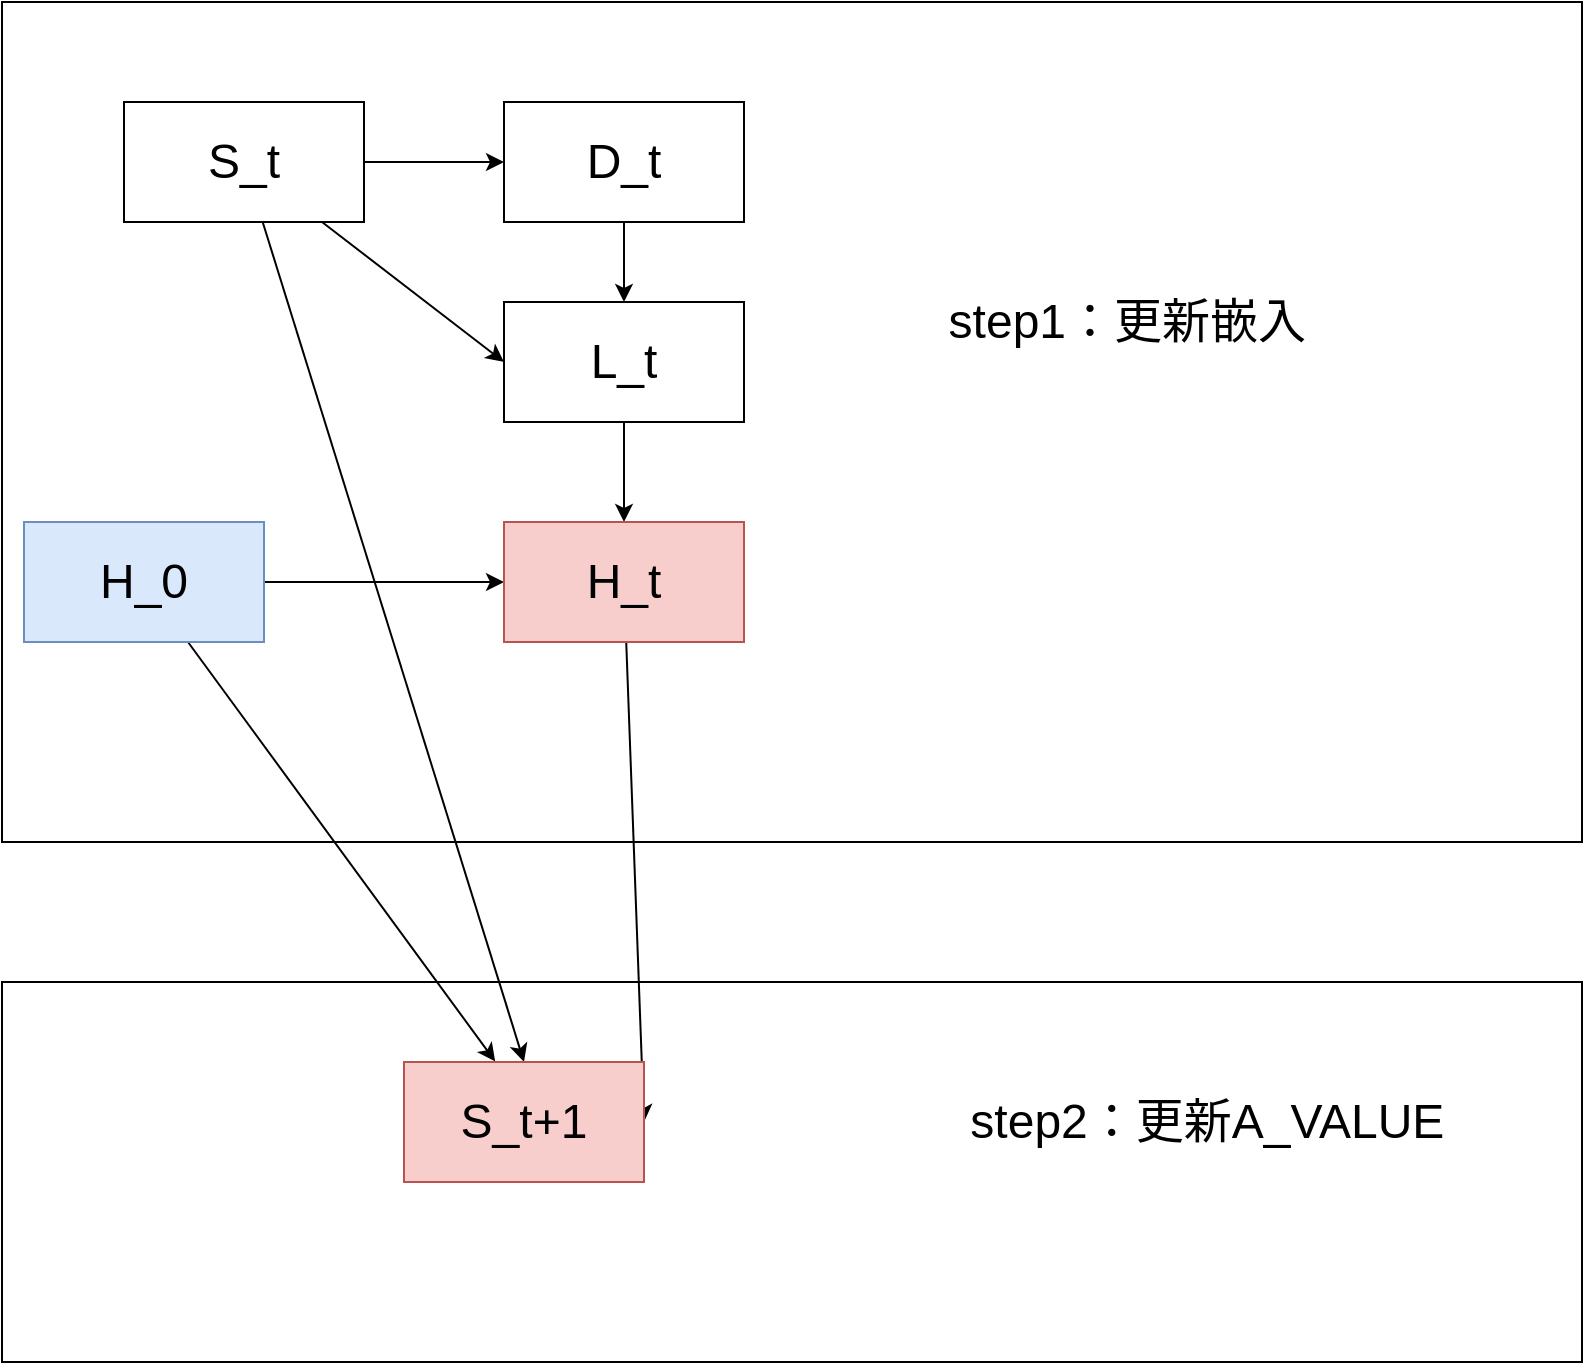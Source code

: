 <mxfile version="15.1.4" type="device"><diagram id="cfEAiGa3I9VVRCU-bhnr" name="第 1 页"><mxGraphModel dx="1209" dy="874" grid="1" gridSize="10" guides="1" tooltips="1" connect="1" arrows="1" fold="1" page="1" pageScale="1" pageWidth="827" pageHeight="1169" math="0" shadow="0"><root><mxCell id="lxek8KzVWSUKTUrhY7fG-0"/><mxCell id="lxek8KzVWSUKTUrhY7fG-1" parent="lxek8KzVWSUKTUrhY7fG-0"/><UserObject label="" treeRoot="1" id="b8SeVaK6qnfHYtew1eUL-19"><mxCell style="whiteSpace=wrap;html=1;align=center;treeFolding=1;treeMoving=1;newEdgeStyle={&quot;edgeStyle&quot;:&quot;elbowEdgeStyle&quot;,&quot;startArrow&quot;:&quot;none&quot;,&quot;endArrow&quot;:&quot;none&quot;};" vertex="1" parent="lxek8KzVWSUKTUrhY7fG-1"><mxGeometry x="19" y="700" width="790" height="190" as="geometry"/></mxCell></UserObject><UserObject label="" treeRoot="1" id="ehrRUw4lIITpu39qPLIh-0"><mxCell style="whiteSpace=wrap;html=1;align=center;treeFolding=1;treeMoving=1;newEdgeStyle={&quot;edgeStyle&quot;:&quot;elbowEdgeStyle&quot;,&quot;startArrow&quot;:&quot;none&quot;,&quot;endArrow&quot;:&quot;none&quot;};" parent="lxek8KzVWSUKTUrhY7fG-1" vertex="1"><mxGeometry x="19" y="210" width="790" height="420" as="geometry"/></mxCell></UserObject><mxCell id="b8SeVaK6qnfHYtew1eUL-3" style="edgeStyle=orthogonalEdgeStyle;rounded=0;orthogonalLoop=1;jettySize=auto;html=1;entryX=0;entryY=0.5;entryDx=0;entryDy=0;" edge="1" parent="lxek8KzVWSUKTUrhY7fG-1" source="b8SeVaK6qnfHYtew1eUL-0" target="b8SeVaK6qnfHYtew1eUL-2"><mxGeometry relative="1" as="geometry"/></mxCell><mxCell id="b8SeVaK6qnfHYtew1eUL-6" style="rounded=0;orthogonalLoop=1;jettySize=auto;html=1;entryX=0;entryY=0.5;entryDx=0;entryDy=0;" edge="1" parent="lxek8KzVWSUKTUrhY7fG-1" source="b8SeVaK6qnfHYtew1eUL-0" target="b8SeVaK6qnfHYtew1eUL-4"><mxGeometry relative="1" as="geometry"/></mxCell><mxCell id="b8SeVaK6qnfHYtew1eUL-15" style="edgeStyle=none;rounded=0;orthogonalLoop=1;jettySize=auto;html=1;entryX=0.5;entryY=0;entryDx=0;entryDy=0;" edge="1" parent="lxek8KzVWSUKTUrhY7fG-1" source="b8SeVaK6qnfHYtew1eUL-0" target="b8SeVaK6qnfHYtew1eUL-14"><mxGeometry relative="1" as="geometry"/></mxCell><mxCell id="b8SeVaK6qnfHYtew1eUL-0" value="&lt;font style=&quot;font-size: 24px&quot;&gt;S_t&lt;/font&gt;" style="rounded=0;whiteSpace=wrap;html=1;" vertex="1" parent="lxek8KzVWSUKTUrhY7fG-1"><mxGeometry x="80" y="260" width="120" height="60" as="geometry"/></mxCell><mxCell id="b8SeVaK6qnfHYtew1eUL-7" style="rounded=0;orthogonalLoop=1;jettySize=auto;html=1;exitX=0.5;exitY=1;exitDx=0;exitDy=0;entryX=0.5;entryY=0;entryDx=0;entryDy=0;" edge="1" parent="lxek8KzVWSUKTUrhY7fG-1" source="b8SeVaK6qnfHYtew1eUL-2" target="b8SeVaK6qnfHYtew1eUL-4"><mxGeometry relative="1" as="geometry"/></mxCell><mxCell id="b8SeVaK6qnfHYtew1eUL-2" value="&lt;font style=&quot;font-size: 24px&quot;&gt;D_t&lt;/font&gt;" style="rounded=0;whiteSpace=wrap;html=1;" vertex="1" parent="lxek8KzVWSUKTUrhY7fG-1"><mxGeometry x="270" y="260" width="120" height="60" as="geometry"/></mxCell><mxCell id="b8SeVaK6qnfHYtew1eUL-11" style="edgeStyle=none;rounded=0;orthogonalLoop=1;jettySize=auto;html=1;entryX=0.5;entryY=0;entryDx=0;entryDy=0;" edge="1" parent="lxek8KzVWSUKTUrhY7fG-1" source="b8SeVaK6qnfHYtew1eUL-4" target="b8SeVaK6qnfHYtew1eUL-9"><mxGeometry relative="1" as="geometry"/></mxCell><mxCell id="b8SeVaK6qnfHYtew1eUL-4" value="&lt;font style=&quot;font-size: 24px&quot;&gt;L_t&lt;/font&gt;" style="rounded=0;whiteSpace=wrap;html=1;" vertex="1" parent="lxek8KzVWSUKTUrhY7fG-1"><mxGeometry x="270" y="360" width="120" height="60" as="geometry"/></mxCell><mxCell id="b8SeVaK6qnfHYtew1eUL-10" style="edgeStyle=none;rounded=0;orthogonalLoop=1;jettySize=auto;html=1;" edge="1" parent="lxek8KzVWSUKTUrhY7fG-1" source="b8SeVaK6qnfHYtew1eUL-8" target="b8SeVaK6qnfHYtew1eUL-9"><mxGeometry relative="1" as="geometry"/></mxCell><mxCell id="b8SeVaK6qnfHYtew1eUL-17" style="edgeStyle=none;rounded=0;orthogonalLoop=1;jettySize=auto;html=1;entryX=0.38;entryY=-0.005;entryDx=0;entryDy=0;entryPerimeter=0;" edge="1" parent="lxek8KzVWSUKTUrhY7fG-1" source="b8SeVaK6qnfHYtew1eUL-8" target="b8SeVaK6qnfHYtew1eUL-14"><mxGeometry relative="1" as="geometry"/></mxCell><mxCell id="b8SeVaK6qnfHYtew1eUL-8" value="&lt;span style=&quot;font-size: 24px&quot;&gt;H_0&lt;/span&gt;" style="rounded=0;whiteSpace=wrap;html=1;fillColor=#dae8fc;strokeColor=#6c8ebf;" vertex="1" parent="lxek8KzVWSUKTUrhY7fG-1"><mxGeometry x="30" y="470" width="120" height="60" as="geometry"/></mxCell><mxCell id="b8SeVaK6qnfHYtew1eUL-16" style="edgeStyle=none;rounded=0;orthogonalLoop=1;jettySize=auto;html=1;entryX=1;entryY=0.5;entryDx=0;entryDy=0;" edge="1" parent="lxek8KzVWSUKTUrhY7fG-1" source="b8SeVaK6qnfHYtew1eUL-9" target="b8SeVaK6qnfHYtew1eUL-14"><mxGeometry relative="1" as="geometry"/></mxCell><mxCell id="b8SeVaK6qnfHYtew1eUL-9" value="&lt;span style=&quot;font-size: 24px&quot;&gt;H_t&lt;/span&gt;" style="rounded=0;whiteSpace=wrap;html=1;fillColor=#f8cecc;strokeColor=#b85450;" vertex="1" parent="lxek8KzVWSUKTUrhY7fG-1"><mxGeometry x="270" y="470" width="120" height="60" as="geometry"/></mxCell><mxCell id="b8SeVaK6qnfHYtew1eUL-12" value="&lt;font style=&quot;font-size: 24px&quot;&gt;step1：更新嵌入&amp;nbsp;&lt;/font&gt;" style="text;html=1;strokeColor=none;fillColor=none;align=center;verticalAlign=middle;whiteSpace=wrap;rounded=0;" vertex="1" parent="lxek8KzVWSUKTUrhY7fG-1"><mxGeometry x="470" y="340" width="230" height="60" as="geometry"/></mxCell><mxCell id="b8SeVaK6qnfHYtew1eUL-13" value="&lt;font style=&quot;font-size: 24px&quot;&gt;step2：更新A_VALUE&amp;nbsp;&lt;/font&gt;" style="text;html=1;strokeColor=none;fillColor=none;align=center;verticalAlign=middle;whiteSpace=wrap;rounded=0;" vertex="1" parent="lxek8KzVWSUKTUrhY7fG-1"><mxGeometry x="470" y="740" width="310" height="60" as="geometry"/></mxCell><mxCell id="b8SeVaK6qnfHYtew1eUL-14" value="&lt;font style=&quot;font-size: 24px&quot;&gt;S_t+1&lt;/font&gt;" style="rounded=0;whiteSpace=wrap;html=1;fillColor=#f8cecc;strokeColor=#b85450;" vertex="1" parent="lxek8KzVWSUKTUrhY7fG-1"><mxGeometry x="220" y="740" width="120" height="60" as="geometry"/></mxCell></root></mxGraphModel></diagram></mxfile>